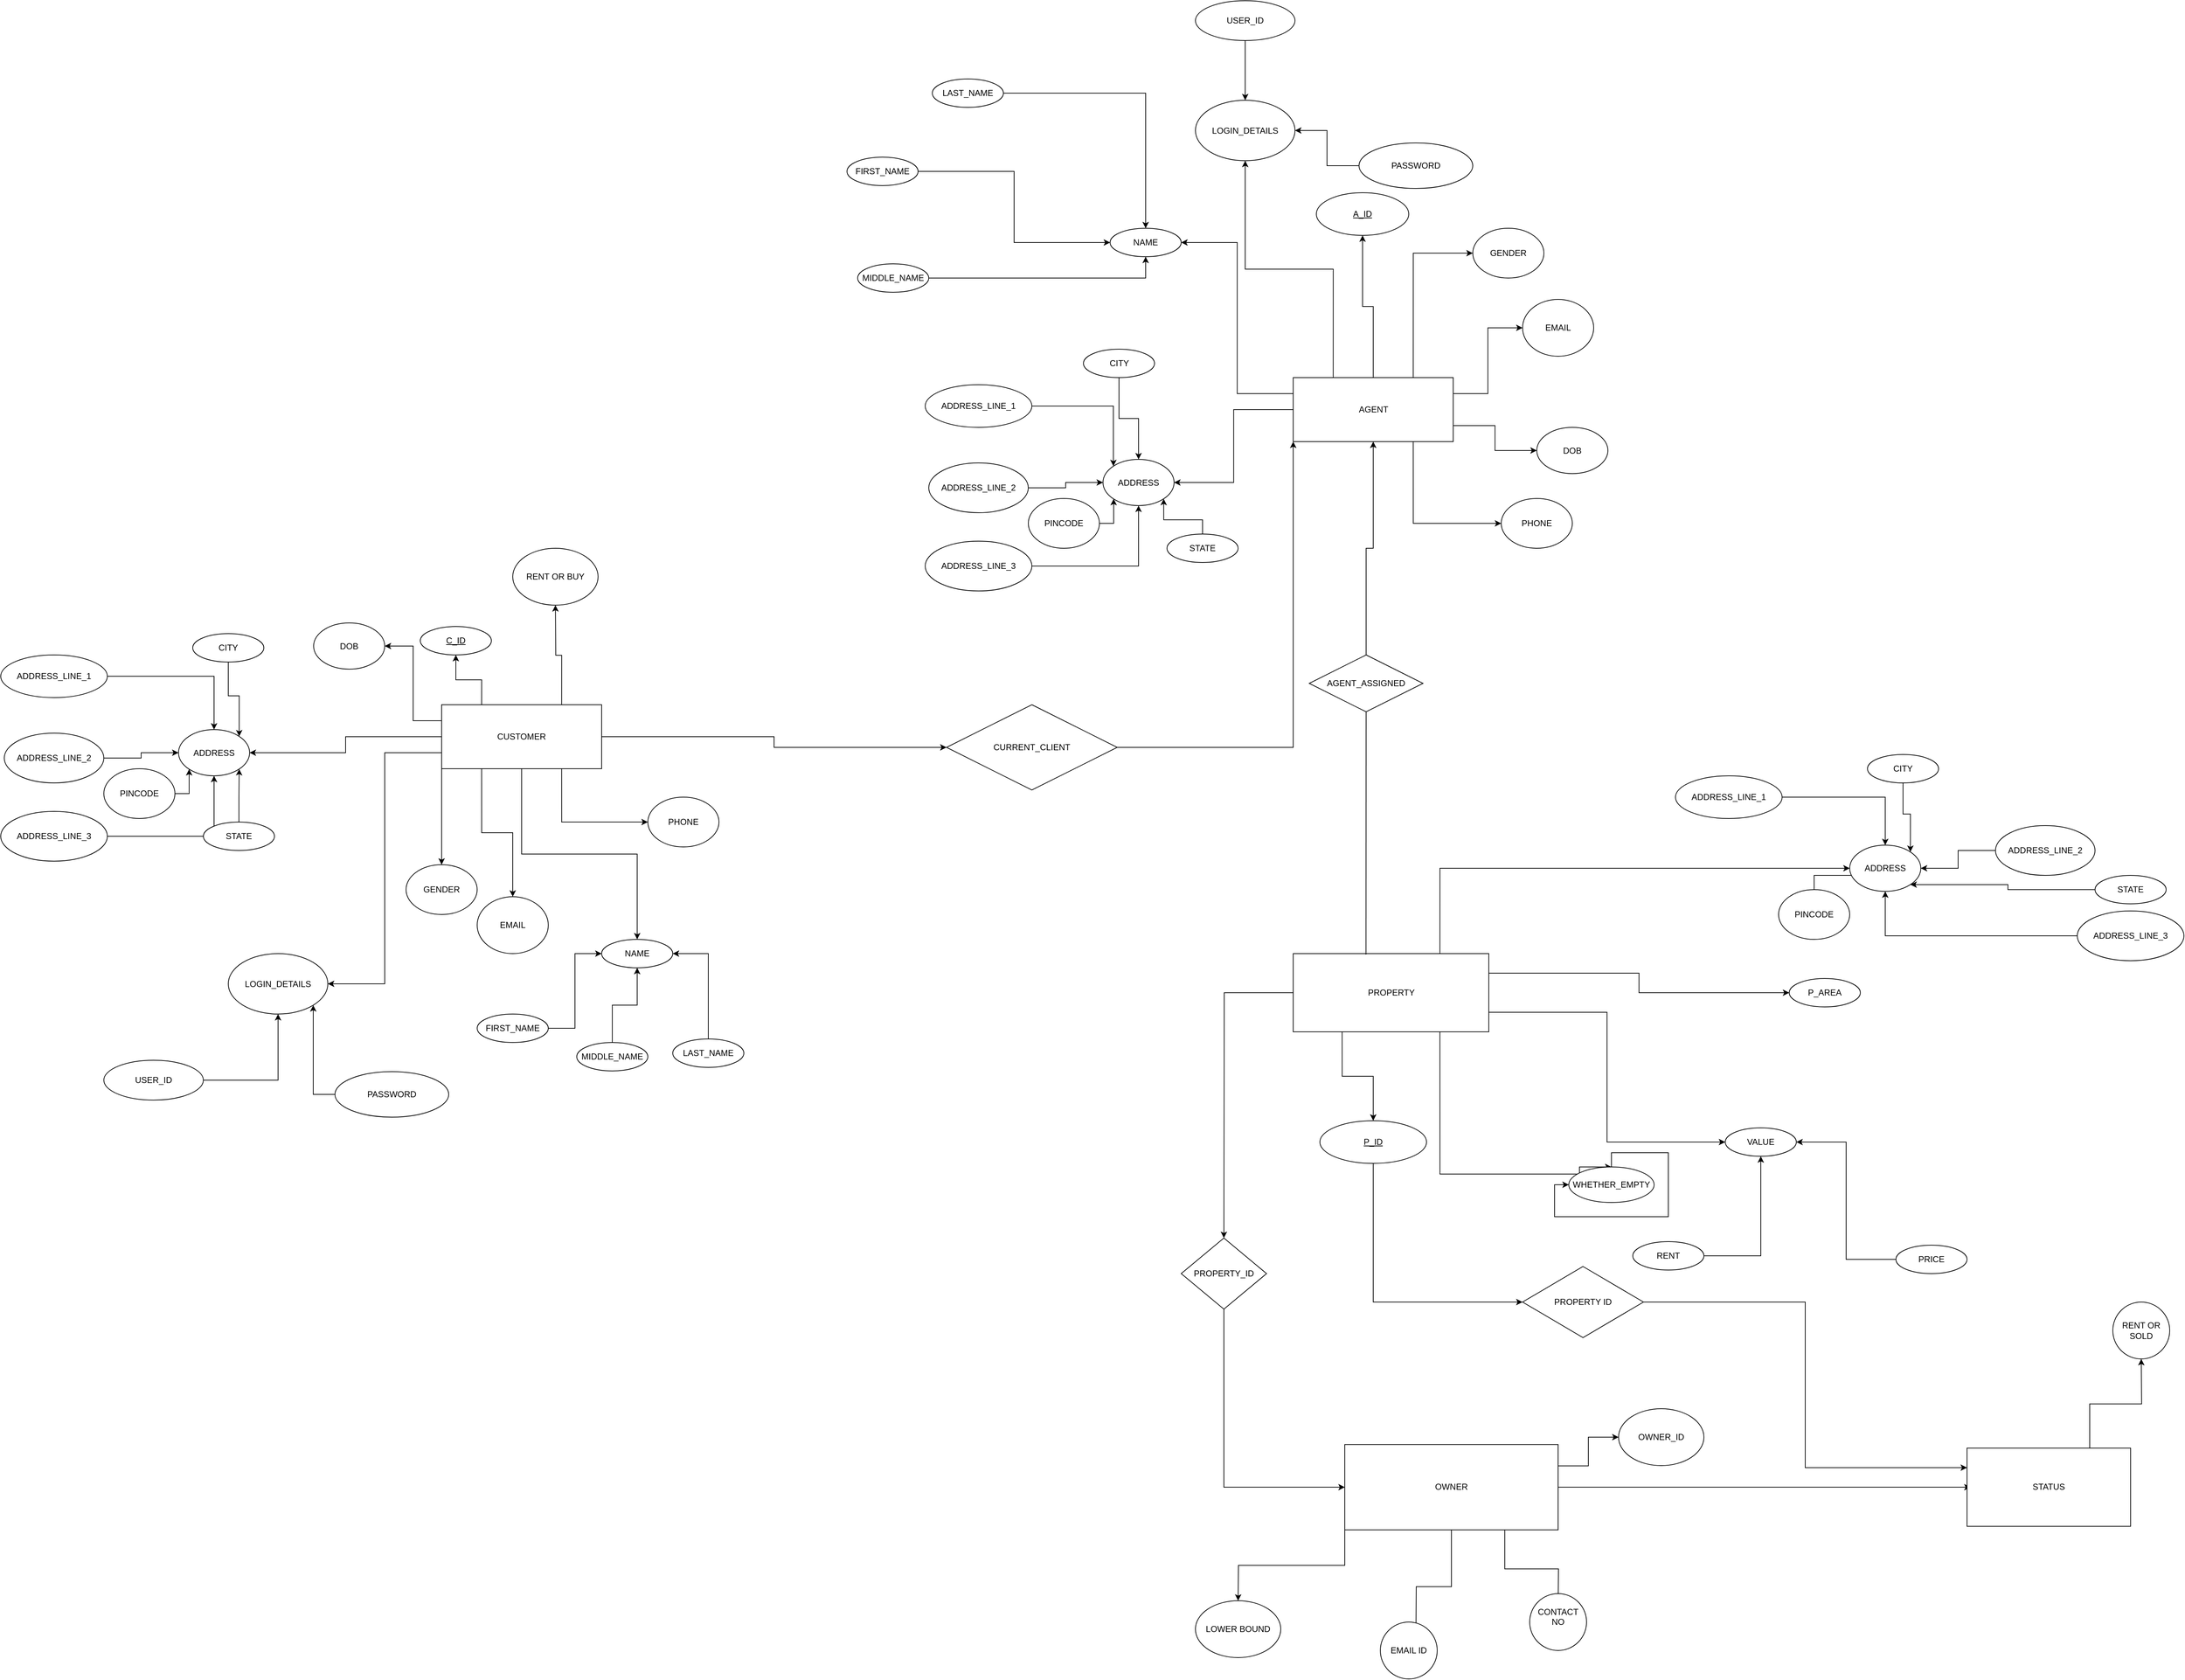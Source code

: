 <mxfile version="21.0.6" type="github">
  <diagram id="R2lEEEUBdFMjLlhIrx00" name="Page-1">
    <mxGraphModel dx="3200" dy="1948" grid="1" gridSize="10" guides="1" tooltips="1" connect="1" arrows="1" fold="1" page="1" pageScale="1" pageWidth="1100" pageHeight="850" math="0" shadow="0" extFonts="Permanent Marker^https://fonts.googleapis.com/css?family=Permanent+Marker">
      <root>
        <mxCell id="0" />
        <mxCell id="1" parent="0" />
        <mxCell id="8MgGUc8JVX6JSV-waokn-9" style="edgeStyle=orthogonalEdgeStyle;rounded=0;orthogonalLoop=1;jettySize=auto;html=1;exitX=0.75;exitY=1;exitDx=0;exitDy=0;entryX=0;entryY=0.5;entryDx=0;entryDy=0;" parent="1" source="EXsFiEfPDIInfz-rMbzo-3" target="EXsFiEfPDIInfz-rMbzo-27" edge="1">
          <mxGeometry relative="1" as="geometry" />
        </mxCell>
        <mxCell id="8MgGUc8JVX6JSV-waokn-10" style="edgeStyle=orthogonalEdgeStyle;rounded=0;orthogonalLoop=1;jettySize=auto;html=1;exitX=0.5;exitY=1;exitDx=0;exitDy=0;entryX=0.5;entryY=0;entryDx=0;entryDy=0;" parent="1" source="EXsFiEfPDIInfz-rMbzo-3" target="hYuhblJGg8dOX8Agt1h2-1" edge="1">
          <mxGeometry relative="1" as="geometry" />
        </mxCell>
        <mxCell id="8MgGUc8JVX6JSV-waokn-12" style="edgeStyle=orthogonalEdgeStyle;rounded=0;orthogonalLoop=1;jettySize=auto;html=1;exitX=0.25;exitY=1;exitDx=0;exitDy=0;entryX=0.5;entryY=0;entryDx=0;entryDy=0;" parent="1" source="EXsFiEfPDIInfz-rMbzo-3" target="EXsFiEfPDIInfz-rMbzo-32" edge="1">
          <mxGeometry relative="1" as="geometry" />
        </mxCell>
        <mxCell id="8MgGUc8JVX6JSV-waokn-13" style="edgeStyle=orthogonalEdgeStyle;rounded=0;orthogonalLoop=1;jettySize=auto;html=1;exitX=0;exitY=1;exitDx=0;exitDy=0;" parent="1" source="EXsFiEfPDIInfz-rMbzo-3" target="EXsFiEfPDIInfz-rMbzo-38" edge="1">
          <mxGeometry relative="1" as="geometry" />
        </mxCell>
        <mxCell id="8MgGUc8JVX6JSV-waokn-14" style="edgeStyle=orthogonalEdgeStyle;rounded=0;orthogonalLoop=1;jettySize=auto;html=1;exitX=0;exitY=0.75;exitDx=0;exitDy=0;entryX=1;entryY=0.5;entryDx=0;entryDy=0;" parent="1" source="EXsFiEfPDIInfz-rMbzo-3" target="EXsFiEfPDIInfz-rMbzo-63" edge="1">
          <mxGeometry relative="1" as="geometry" />
        </mxCell>
        <mxCell id="8MgGUc8JVX6JSV-waokn-15" style="edgeStyle=orthogonalEdgeStyle;rounded=0;orthogonalLoop=1;jettySize=auto;html=1;entryX=1;entryY=0.5;entryDx=0;entryDy=0;" parent="1" source="EXsFiEfPDIInfz-rMbzo-3" target="EXsFiEfPDIInfz-rMbzo-44" edge="1">
          <mxGeometry relative="1" as="geometry" />
        </mxCell>
        <mxCell id="8MgGUc8JVX6JSV-waokn-16" style="edgeStyle=orthogonalEdgeStyle;rounded=0;orthogonalLoop=1;jettySize=auto;html=1;exitX=0;exitY=0.25;exitDx=0;exitDy=0;entryX=1;entryY=0.5;entryDx=0;entryDy=0;" parent="1" source="EXsFiEfPDIInfz-rMbzo-3" target="EXsFiEfPDIInfz-rMbzo-28" edge="1">
          <mxGeometry relative="1" as="geometry" />
        </mxCell>
        <mxCell id="8MgGUc8JVX6JSV-waokn-17" style="edgeStyle=orthogonalEdgeStyle;rounded=0;orthogonalLoop=1;jettySize=auto;html=1;exitX=0.25;exitY=0;exitDx=0;exitDy=0;entryX=0.5;entryY=1;entryDx=0;entryDy=0;" parent="1" source="EXsFiEfPDIInfz-rMbzo-3" target="EXsFiEfPDIInfz-rMbzo-45" edge="1">
          <mxGeometry relative="1" as="geometry" />
        </mxCell>
        <mxCell id="8MgGUc8JVX6JSV-waokn-38" style="edgeStyle=orthogonalEdgeStyle;rounded=0;orthogonalLoop=1;jettySize=auto;html=1;entryX=0;entryY=0.5;entryDx=0;entryDy=0;" parent="1" source="EXsFiEfPDIInfz-rMbzo-3" target="8MgGUc8JVX6JSV-waokn-36" edge="1">
          <mxGeometry relative="1" as="geometry" />
        </mxCell>
        <mxCell id="t3Xq9TjTE5SwbGCGPuHj-31" style="edgeStyle=orthogonalEdgeStyle;rounded=0;orthogonalLoop=1;jettySize=auto;html=1;exitX=0.75;exitY=0;exitDx=0;exitDy=0;" parent="1" source="EXsFiEfPDIInfz-rMbzo-3" edge="1">
          <mxGeometry relative="1" as="geometry">
            <mxPoint x="-170" y="130" as="targetPoint" />
          </mxGeometry>
        </mxCell>
        <mxCell id="EXsFiEfPDIInfz-rMbzo-3" value="CUSTOMER" style="whiteSpace=wrap;html=1;align=center;" parent="1" vertex="1">
          <mxGeometry x="-330" y="270" width="225" height="90" as="geometry" />
        </mxCell>
        <mxCell id="8MgGUc8JVX6JSV-waokn-20" style="edgeStyle=orthogonalEdgeStyle;rounded=0;orthogonalLoop=1;jettySize=auto;html=1;exitX=0;exitY=0.5;exitDx=0;exitDy=0;entryX=1;entryY=0.5;entryDx=0;entryDy=0;" parent="1" source="EXsFiEfPDIInfz-rMbzo-6" target="EXsFiEfPDIInfz-rMbzo-127" edge="1">
          <mxGeometry relative="1" as="geometry" />
        </mxCell>
        <mxCell id="8MgGUc8JVX6JSV-waokn-23" style="edgeStyle=orthogonalEdgeStyle;rounded=0;orthogonalLoop=1;jettySize=auto;html=1;exitX=0.25;exitY=0;exitDx=0;exitDy=0;" parent="1" source="EXsFiEfPDIInfz-rMbzo-6" target="EXsFiEfPDIInfz-rMbzo-137" edge="1">
          <mxGeometry relative="1" as="geometry" />
        </mxCell>
        <mxCell id="8MgGUc8JVX6JSV-waokn-24" style="edgeStyle=orthogonalEdgeStyle;rounded=0;orthogonalLoop=1;jettySize=auto;html=1;exitX=0.5;exitY=0;exitDx=0;exitDy=0;" parent="1" source="EXsFiEfPDIInfz-rMbzo-6" target="EXsFiEfPDIInfz-rMbzo-105" edge="1">
          <mxGeometry relative="1" as="geometry" />
        </mxCell>
        <mxCell id="8MgGUc8JVX6JSV-waokn-25" style="edgeStyle=orthogonalEdgeStyle;rounded=0;orthogonalLoop=1;jettySize=auto;html=1;exitX=0.75;exitY=0;exitDx=0;exitDy=0;entryX=0;entryY=0.5;entryDx=0;entryDy=0;" parent="1" source="EXsFiEfPDIInfz-rMbzo-6" target="EXsFiEfPDIInfz-rMbzo-72" edge="1">
          <mxGeometry relative="1" as="geometry" />
        </mxCell>
        <mxCell id="8MgGUc8JVX6JSV-waokn-26" style="edgeStyle=orthogonalEdgeStyle;rounded=0;orthogonalLoop=1;jettySize=auto;html=1;exitX=1;exitY=0.25;exitDx=0;exitDy=0;entryX=0;entryY=0.5;entryDx=0;entryDy=0;" parent="1" source="EXsFiEfPDIInfz-rMbzo-6" target="EXsFiEfPDIInfz-rMbzo-71" edge="1">
          <mxGeometry relative="1" as="geometry" />
        </mxCell>
        <mxCell id="8MgGUc8JVX6JSV-waokn-27" style="edgeStyle=orthogonalEdgeStyle;rounded=0;orthogonalLoop=1;jettySize=auto;html=1;exitX=1;exitY=0.75;exitDx=0;exitDy=0;entryX=0;entryY=0.5;entryDx=0;entryDy=0;" parent="1" source="EXsFiEfPDIInfz-rMbzo-6" target="EXsFiEfPDIInfz-rMbzo-73" edge="1">
          <mxGeometry relative="1" as="geometry" />
        </mxCell>
        <mxCell id="8MgGUc8JVX6JSV-waokn-28" style="edgeStyle=orthogonalEdgeStyle;rounded=0;orthogonalLoop=1;jettySize=auto;html=1;exitX=0.75;exitY=1;exitDx=0;exitDy=0;entryX=0;entryY=0.5;entryDx=0;entryDy=0;" parent="1" source="EXsFiEfPDIInfz-rMbzo-6" target="hYuhblJGg8dOX8Agt1h2-26" edge="1">
          <mxGeometry relative="1" as="geometry" />
        </mxCell>
        <mxCell id="8MgGUc8JVX6JSV-waokn-30" style="edgeStyle=orthogonalEdgeStyle;rounded=0;orthogonalLoop=1;jettySize=auto;html=1;exitX=0;exitY=0.25;exitDx=0;exitDy=0;entryX=1;entryY=0.5;entryDx=0;entryDy=0;" parent="1" source="EXsFiEfPDIInfz-rMbzo-6" target="hYuhblJGg8dOX8Agt1h2-16" edge="1">
          <mxGeometry relative="1" as="geometry" />
        </mxCell>
        <mxCell id="EXsFiEfPDIInfz-rMbzo-6" value="AGENT" style="whiteSpace=wrap;html=1;align=center;" parent="1" vertex="1">
          <mxGeometry x="867.5" y="-190" width="225" height="90" as="geometry" />
        </mxCell>
        <mxCell id="8MgGUc8JVX6JSV-waokn-4" style="edgeStyle=orthogonalEdgeStyle;rounded=0;orthogonalLoop=1;jettySize=auto;html=1;exitX=1;exitY=0.25;exitDx=0;exitDy=0;entryX=0;entryY=0.5;entryDx=0;entryDy=0;" parent="1" source="EXsFiEfPDIInfz-rMbzo-11" target="EXsFiEfPDIInfz-rMbzo-70" edge="1">
          <mxGeometry relative="1" as="geometry" />
        </mxCell>
        <mxCell id="8MgGUc8JVX6JSV-waokn-5" style="edgeStyle=orthogonalEdgeStyle;rounded=0;orthogonalLoop=1;jettySize=auto;html=1;exitX=0.75;exitY=1;exitDx=0;exitDy=0;entryX=0.5;entryY=0;entryDx=0;entryDy=0;" parent="1" source="EXsFiEfPDIInfz-rMbzo-11" target="hYuhblJGg8dOX8Agt1h2-28" edge="1">
          <mxGeometry relative="1" as="geometry">
            <Array as="points">
              <mxPoint x="1074" y="930" />
              <mxPoint x="1270" y="930" />
              <mxPoint x="1270" y="920" />
            </Array>
          </mxGeometry>
        </mxCell>
        <mxCell id="8MgGUc8JVX6JSV-waokn-6" style="edgeStyle=orthogonalEdgeStyle;rounded=0;orthogonalLoop=1;jettySize=auto;html=1;exitX=0.25;exitY=1;exitDx=0;exitDy=0;entryX=0.5;entryY=0;entryDx=0;entryDy=0;" parent="1" source="EXsFiEfPDIInfz-rMbzo-11" target="EXsFiEfPDIInfz-rMbzo-102" edge="1">
          <mxGeometry relative="1" as="geometry" />
        </mxCell>
        <mxCell id="8MgGUc8JVX6JSV-waokn-7" style="edgeStyle=orthogonalEdgeStyle;rounded=0;orthogonalLoop=1;jettySize=auto;html=1;exitX=1;exitY=0.75;exitDx=0;exitDy=0;entryX=0;entryY=0.5;entryDx=0;entryDy=0;" parent="1" source="EXsFiEfPDIInfz-rMbzo-11" target="EXsFiEfPDIInfz-rMbzo-96" edge="1">
          <mxGeometry relative="1" as="geometry" />
        </mxCell>
        <mxCell id="8MgGUc8JVX6JSV-waokn-18" style="edgeStyle=orthogonalEdgeStyle;rounded=0;orthogonalLoop=1;jettySize=auto;html=1;exitX=0.75;exitY=0;exitDx=0;exitDy=0;entryX=0;entryY=0.5;entryDx=0;entryDy=0;" parent="1" source="EXsFiEfPDIInfz-rMbzo-11" target="EXsFiEfPDIInfz-rMbzo-81" edge="1">
          <mxGeometry relative="1" as="geometry" />
        </mxCell>
        <mxCell id="t3Xq9TjTE5SwbGCGPuHj-12" style="edgeStyle=orthogonalEdgeStyle;rounded=0;orthogonalLoop=1;jettySize=auto;html=1;exitX=0;exitY=0.5;exitDx=0;exitDy=0;" parent="1" source="EXsFiEfPDIInfz-rMbzo-11" edge="1">
          <mxGeometry relative="1" as="geometry">
            <mxPoint x="770.0" y="1020" as="targetPoint" />
          </mxGeometry>
        </mxCell>
        <mxCell id="EXsFiEfPDIInfz-rMbzo-11" value="PROPERTY" style="whiteSpace=wrap;html=1;align=center;" parent="1" vertex="1">
          <mxGeometry x="867.5" y="620" width="275" height="110" as="geometry" />
        </mxCell>
        <mxCell id="EXsFiEfPDIInfz-rMbzo-27" value="PHONE" style="ellipse;whiteSpace=wrap;html=1;align=center;" parent="1" vertex="1">
          <mxGeometry x="-40" y="400" width="100" height="70" as="geometry" />
        </mxCell>
        <mxCell id="EXsFiEfPDIInfz-rMbzo-28" value="DOB" style="ellipse;whiteSpace=wrap;html=1;align=center;" parent="1" vertex="1">
          <mxGeometry x="-510" y="155" width="100" height="65" as="geometry" />
        </mxCell>
        <mxCell id="EXsFiEfPDIInfz-rMbzo-32" value="EMAIL" style="ellipse;whiteSpace=wrap;html=1;align=center;" parent="1" vertex="1">
          <mxGeometry x="-280" y="540" width="100" height="80" as="geometry" />
        </mxCell>
        <mxCell id="EXsFiEfPDIInfz-rMbzo-34" style="edgeStyle=orthogonalEdgeStyle;rounded=0;orthogonalLoop=1;jettySize=auto;html=1;entryX=0;entryY=1;entryDx=0;entryDy=0;" parent="1" source="EXsFiEfPDIInfz-rMbzo-33" target="EXsFiEfPDIInfz-rMbzo-44" edge="1">
          <mxGeometry relative="1" as="geometry" />
        </mxCell>
        <mxCell id="EXsFiEfPDIInfz-rMbzo-33" value="PINCODE" style="ellipse;whiteSpace=wrap;html=1;align=center;" parent="1" vertex="1">
          <mxGeometry x="-805" y="360" width="100" height="70" as="geometry" />
        </mxCell>
        <mxCell id="EXsFiEfPDIInfz-rMbzo-38" value="GENDER" style="ellipse;whiteSpace=wrap;html=1;align=center;" parent="1" vertex="1">
          <mxGeometry x="-380" y="495" width="100" height="70" as="geometry" />
        </mxCell>
        <mxCell id="EXsFiEfPDIInfz-rMbzo-61" style="edgeStyle=orthogonalEdgeStyle;rounded=0;orthogonalLoop=1;jettySize=auto;html=1;entryX=1;entryY=0;entryDx=0;entryDy=0;" parent="1" source="EXsFiEfPDIInfz-rMbzo-43" target="EXsFiEfPDIInfz-rMbzo-44" edge="1">
          <mxGeometry relative="1" as="geometry" />
        </mxCell>
        <mxCell id="EXsFiEfPDIInfz-rMbzo-43" value="CITY" style="ellipse;whiteSpace=wrap;html=1;align=center;" parent="1" vertex="1">
          <mxGeometry x="-680" y="170" width="100" height="40" as="geometry" />
        </mxCell>
        <mxCell id="EXsFiEfPDIInfz-rMbzo-44" value="ADDRESS" style="ellipse;whiteSpace=wrap;html=1;align=center;" parent="1" vertex="1">
          <mxGeometry x="-700" y="305" width="100" height="65" as="geometry" />
        </mxCell>
        <mxCell id="EXsFiEfPDIInfz-rMbzo-45" value="C_ID" style="ellipse;whiteSpace=wrap;html=1;align=center;fontStyle=4;" parent="1" vertex="1">
          <mxGeometry x="-360" y="160" width="100" height="40" as="geometry" />
        </mxCell>
        <mxCell id="EXsFiEfPDIInfz-rMbzo-55" style="edgeStyle=orthogonalEdgeStyle;rounded=0;orthogonalLoop=1;jettySize=auto;html=1;entryX=0.5;entryY=1;entryDx=0;entryDy=0;" parent="1" source="EXsFiEfPDIInfz-rMbzo-51" target="EXsFiEfPDIInfz-rMbzo-44" edge="1">
          <mxGeometry relative="1" as="geometry" />
        </mxCell>
        <mxCell id="EXsFiEfPDIInfz-rMbzo-51" value="ADDRESS_LINE_3" style="ellipse;whiteSpace=wrap;html=1;align=center;" parent="1" vertex="1">
          <mxGeometry x="-950" y="420" width="150" height="70" as="geometry" />
        </mxCell>
        <mxCell id="EXsFiEfPDIInfz-rMbzo-54" style="edgeStyle=orthogonalEdgeStyle;rounded=0;orthogonalLoop=1;jettySize=auto;html=1;exitX=1;exitY=0.5;exitDx=0;exitDy=0;entryX=0;entryY=0.5;entryDx=0;entryDy=0;" parent="1" source="EXsFiEfPDIInfz-rMbzo-52" target="EXsFiEfPDIInfz-rMbzo-44" edge="1">
          <mxGeometry relative="1" as="geometry" />
        </mxCell>
        <mxCell id="EXsFiEfPDIInfz-rMbzo-52" value="ADDRESS_LINE_2" style="ellipse;whiteSpace=wrap;html=1;align=center;" parent="1" vertex="1">
          <mxGeometry x="-945" y="310" width="140" height="70" as="geometry" />
        </mxCell>
        <mxCell id="EXsFiEfPDIInfz-rMbzo-56" style="edgeStyle=orthogonalEdgeStyle;rounded=0;orthogonalLoop=1;jettySize=auto;html=1;entryX=0.5;entryY=0;entryDx=0;entryDy=0;" parent="1" source="EXsFiEfPDIInfz-rMbzo-53" target="EXsFiEfPDIInfz-rMbzo-44" edge="1">
          <mxGeometry relative="1" as="geometry" />
        </mxCell>
        <mxCell id="EXsFiEfPDIInfz-rMbzo-53" value="ADDRESS_LINE_1" style="ellipse;whiteSpace=wrap;html=1;align=center;" parent="1" vertex="1">
          <mxGeometry x="-950" y="200" width="150" height="60" as="geometry" />
        </mxCell>
        <mxCell id="EXsFiEfPDIInfz-rMbzo-62" style="edgeStyle=orthogonalEdgeStyle;rounded=0;orthogonalLoop=1;jettySize=auto;html=1;entryX=1;entryY=1;entryDx=0;entryDy=0;" parent="1" source="EXsFiEfPDIInfz-rMbzo-57" target="EXsFiEfPDIInfz-rMbzo-44" edge="1">
          <mxGeometry relative="1" as="geometry" />
        </mxCell>
        <mxCell id="EXsFiEfPDIInfz-rMbzo-57" value="STATE" style="ellipse;whiteSpace=wrap;html=1;align=center;" parent="1" vertex="1">
          <mxGeometry x="-665" y="435" width="100" height="40" as="geometry" />
        </mxCell>
        <mxCell id="EXsFiEfPDIInfz-rMbzo-63" value="LOGIN_DETAILS" style="ellipse;whiteSpace=wrap;html=1;align=center;" parent="1" vertex="1">
          <mxGeometry x="-630" y="620" width="140" height="85" as="geometry" />
        </mxCell>
        <mxCell id="EXsFiEfPDIInfz-rMbzo-69" style="edgeStyle=orthogonalEdgeStyle;rounded=0;orthogonalLoop=1;jettySize=auto;html=1;entryX=1;entryY=1;entryDx=0;entryDy=0;" parent="1" source="EXsFiEfPDIInfz-rMbzo-66" target="EXsFiEfPDIInfz-rMbzo-63" edge="1">
          <mxGeometry relative="1" as="geometry" />
        </mxCell>
        <mxCell id="EXsFiEfPDIInfz-rMbzo-66" value="PASSWORD" style="ellipse;whiteSpace=wrap;html=1;align=center;" parent="1" vertex="1">
          <mxGeometry x="-480" y="786" width="160" height="64" as="geometry" />
        </mxCell>
        <mxCell id="EXsFiEfPDIInfz-rMbzo-68" style="edgeStyle=orthogonalEdgeStyle;rounded=0;orthogonalLoop=1;jettySize=auto;html=1;" parent="1" source="EXsFiEfPDIInfz-rMbzo-67" target="EXsFiEfPDIInfz-rMbzo-63" edge="1">
          <mxGeometry relative="1" as="geometry" />
        </mxCell>
        <mxCell id="EXsFiEfPDIInfz-rMbzo-67" value="USER_ID" style="ellipse;whiteSpace=wrap;html=1;align=center;" parent="1" vertex="1">
          <mxGeometry x="-805" y="770" width="140" height="56" as="geometry" />
        </mxCell>
        <mxCell id="EXsFiEfPDIInfz-rMbzo-70" value="P_AREA" style="ellipse;whiteSpace=wrap;html=1;align=center;" parent="1" vertex="1">
          <mxGeometry x="1565" y="655" width="100" height="40" as="geometry" />
        </mxCell>
        <mxCell id="EXsFiEfPDIInfz-rMbzo-71" value="EMAIL" style="ellipse;whiteSpace=wrap;html=1;align=center;" parent="1" vertex="1">
          <mxGeometry x="1190" y="-300" width="100" height="80" as="geometry" />
        </mxCell>
        <mxCell id="EXsFiEfPDIInfz-rMbzo-72" value="GENDER" style="ellipse;whiteSpace=wrap;html=1;align=center;" parent="1" vertex="1">
          <mxGeometry x="1120" y="-400" width="100" height="70" as="geometry" />
        </mxCell>
        <mxCell id="EXsFiEfPDIInfz-rMbzo-73" value="DOB" style="ellipse;whiteSpace=wrap;html=1;align=center;" parent="1" vertex="1">
          <mxGeometry x="1210" y="-120" width="100" height="65" as="geometry" />
        </mxCell>
        <mxCell id="EXsFiEfPDIInfz-rMbzo-77" style="edgeStyle=orthogonalEdgeStyle;rounded=0;orthogonalLoop=1;jettySize=auto;html=1;entryX=0;entryY=1;entryDx=0;entryDy=0;" parent="1" source="EXsFiEfPDIInfz-rMbzo-78" target="EXsFiEfPDIInfz-rMbzo-81" edge="1">
          <mxGeometry relative="1" as="geometry" />
        </mxCell>
        <mxCell id="EXsFiEfPDIInfz-rMbzo-78" value="PINCODE" style="ellipse;whiteSpace=wrap;html=1;align=center;" parent="1" vertex="1">
          <mxGeometry x="1550" y="530" width="100" height="70" as="geometry" />
        </mxCell>
        <mxCell id="EXsFiEfPDIInfz-rMbzo-79" style="edgeStyle=orthogonalEdgeStyle;rounded=0;orthogonalLoop=1;jettySize=auto;html=1;entryX=1;entryY=0;entryDx=0;entryDy=0;" parent="1" source="EXsFiEfPDIInfz-rMbzo-80" target="EXsFiEfPDIInfz-rMbzo-81" edge="1">
          <mxGeometry relative="1" as="geometry" />
        </mxCell>
        <mxCell id="EXsFiEfPDIInfz-rMbzo-80" value="CITY" style="ellipse;whiteSpace=wrap;html=1;align=center;" parent="1" vertex="1">
          <mxGeometry x="1675" y="340" width="100" height="40" as="geometry" />
        </mxCell>
        <mxCell id="EXsFiEfPDIInfz-rMbzo-81" value="ADDRESS" style="ellipse;whiteSpace=wrap;html=1;align=center;" parent="1" vertex="1">
          <mxGeometry x="1650" y="467.5" width="100" height="65" as="geometry" />
        </mxCell>
        <mxCell id="EXsFiEfPDIInfz-rMbzo-82" style="edgeStyle=orthogonalEdgeStyle;rounded=0;orthogonalLoop=1;jettySize=auto;html=1;entryX=0.5;entryY=1;entryDx=0;entryDy=0;" parent="1" source="EXsFiEfPDIInfz-rMbzo-83" target="EXsFiEfPDIInfz-rMbzo-81" edge="1">
          <mxGeometry relative="1" as="geometry" />
        </mxCell>
        <mxCell id="EXsFiEfPDIInfz-rMbzo-83" value="ADDRESS_LINE_3" style="ellipse;whiteSpace=wrap;html=1;align=center;" parent="1" vertex="1">
          <mxGeometry x="1970" y="560" width="150" height="70" as="geometry" />
        </mxCell>
        <mxCell id="EXsFiEfPDIInfz-rMbzo-94" style="edgeStyle=orthogonalEdgeStyle;rounded=0;orthogonalLoop=1;jettySize=auto;html=1;" parent="1" source="EXsFiEfPDIInfz-rMbzo-85" target="EXsFiEfPDIInfz-rMbzo-81" edge="1">
          <mxGeometry relative="1" as="geometry" />
        </mxCell>
        <mxCell id="EXsFiEfPDIInfz-rMbzo-85" value="ADDRESS_LINE_2" style="ellipse;whiteSpace=wrap;html=1;align=center;" parent="1" vertex="1">
          <mxGeometry x="1855" y="440" width="140" height="70" as="geometry" />
        </mxCell>
        <mxCell id="EXsFiEfPDIInfz-rMbzo-86" style="edgeStyle=orthogonalEdgeStyle;rounded=0;orthogonalLoop=1;jettySize=auto;html=1;entryX=0.5;entryY=0;entryDx=0;entryDy=0;" parent="1" source="EXsFiEfPDIInfz-rMbzo-87" target="EXsFiEfPDIInfz-rMbzo-81" edge="1">
          <mxGeometry relative="1" as="geometry" />
        </mxCell>
        <mxCell id="EXsFiEfPDIInfz-rMbzo-87" value="ADDRESS_LINE_1" style="ellipse;whiteSpace=wrap;html=1;align=center;" parent="1" vertex="1">
          <mxGeometry x="1405" y="370" width="150" height="60" as="geometry" />
        </mxCell>
        <mxCell id="EXsFiEfPDIInfz-rMbzo-88" style="edgeStyle=orthogonalEdgeStyle;rounded=0;orthogonalLoop=1;jettySize=auto;html=1;entryX=1;entryY=1;entryDx=0;entryDy=0;" parent="1" source="EXsFiEfPDIInfz-rMbzo-89" target="EXsFiEfPDIInfz-rMbzo-81" edge="1">
          <mxGeometry relative="1" as="geometry" />
        </mxCell>
        <mxCell id="EXsFiEfPDIInfz-rMbzo-89" value="STATE" style="ellipse;whiteSpace=wrap;html=1;align=center;" parent="1" vertex="1">
          <mxGeometry x="1995" y="510" width="100" height="40" as="geometry" />
        </mxCell>
        <mxCell id="EXsFiEfPDIInfz-rMbzo-96" value="VALUE" style="ellipse;whiteSpace=wrap;html=1;align=center;" parent="1" vertex="1">
          <mxGeometry x="1475" y="865" width="100" height="40" as="geometry" />
        </mxCell>
        <mxCell id="EXsFiEfPDIInfz-rMbzo-100" style="edgeStyle=orthogonalEdgeStyle;rounded=0;orthogonalLoop=1;jettySize=auto;html=1;entryX=0.5;entryY=1;entryDx=0;entryDy=0;" parent="1" source="EXsFiEfPDIInfz-rMbzo-98" target="EXsFiEfPDIInfz-rMbzo-96" edge="1">
          <mxGeometry relative="1" as="geometry" />
        </mxCell>
        <mxCell id="EXsFiEfPDIInfz-rMbzo-98" value="RENT" style="ellipse;whiteSpace=wrap;html=1;align=center;" parent="1" vertex="1">
          <mxGeometry x="1345" y="1025" width="100" height="40" as="geometry" />
        </mxCell>
        <mxCell id="EXsFiEfPDIInfz-rMbzo-101" style="edgeStyle=orthogonalEdgeStyle;rounded=0;orthogonalLoop=1;jettySize=auto;html=1;entryX=1;entryY=0.5;entryDx=0;entryDy=0;" parent="1" source="EXsFiEfPDIInfz-rMbzo-99" target="EXsFiEfPDIInfz-rMbzo-96" edge="1">
          <mxGeometry relative="1" as="geometry" />
        </mxCell>
        <mxCell id="EXsFiEfPDIInfz-rMbzo-99" value="PRICE" style="ellipse;whiteSpace=wrap;html=1;align=center;" parent="1" vertex="1">
          <mxGeometry x="1715" y="1030" width="100" height="40" as="geometry" />
        </mxCell>
        <mxCell id="t3Xq9TjTE5SwbGCGPuHj-29" style="edgeStyle=orthogonalEdgeStyle;rounded=0;orthogonalLoop=1;jettySize=auto;html=1;exitX=0.5;exitY=1;exitDx=0;exitDy=0;entryX=0;entryY=0.5;entryDx=0;entryDy=0;" parent="1" source="EXsFiEfPDIInfz-rMbzo-102" target="t3Xq9TjTE5SwbGCGPuHj-28" edge="1">
          <mxGeometry relative="1" as="geometry" />
        </mxCell>
        <mxCell id="EXsFiEfPDIInfz-rMbzo-102" value="P_ID" style="ellipse;whiteSpace=wrap;html=1;align=center;fontStyle=4;" parent="1" vertex="1">
          <mxGeometry x="905" y="855" width="150" height="60" as="geometry" />
        </mxCell>
        <mxCell id="EXsFiEfPDIInfz-rMbzo-105" value="A_ID" style="ellipse;whiteSpace=wrap;html=1;align=center;fontStyle=4;" parent="1" vertex="1">
          <mxGeometry x="900" y="-450" width="130" height="60" as="geometry" />
        </mxCell>
        <mxCell id="EXsFiEfPDIInfz-rMbzo-123" style="edgeStyle=orthogonalEdgeStyle;rounded=0;orthogonalLoop=1;jettySize=auto;html=1;entryX=0;entryY=1;entryDx=0;entryDy=0;" parent="1" source="EXsFiEfPDIInfz-rMbzo-124" target="EXsFiEfPDIInfz-rMbzo-127" edge="1">
          <mxGeometry relative="1" as="geometry" />
        </mxCell>
        <mxCell id="EXsFiEfPDIInfz-rMbzo-124" value="PINCODE" style="ellipse;whiteSpace=wrap;html=1;align=center;" parent="1" vertex="1">
          <mxGeometry x="495" y="-20" width="100" height="70" as="geometry" />
        </mxCell>
        <mxCell id="EXsFiEfPDIInfz-rMbzo-125" style="edgeStyle=orthogonalEdgeStyle;rounded=0;orthogonalLoop=1;jettySize=auto;html=1;entryX=0.5;entryY=0;entryDx=0;entryDy=0;" parent="1" source="EXsFiEfPDIInfz-rMbzo-126" target="EXsFiEfPDIInfz-rMbzo-127" edge="1">
          <mxGeometry relative="1" as="geometry" />
        </mxCell>
        <mxCell id="EXsFiEfPDIInfz-rMbzo-126" value="CITY" style="ellipse;whiteSpace=wrap;html=1;align=center;" parent="1" vertex="1">
          <mxGeometry x="572.5" y="-230" width="100" height="40" as="geometry" />
        </mxCell>
        <mxCell id="EXsFiEfPDIInfz-rMbzo-127" value="ADDRESS" style="ellipse;whiteSpace=wrap;html=1;align=center;" parent="1" vertex="1">
          <mxGeometry x="600" y="-75" width="100" height="65" as="geometry" />
        </mxCell>
        <mxCell id="EXsFiEfPDIInfz-rMbzo-128" style="edgeStyle=orthogonalEdgeStyle;rounded=0;orthogonalLoop=1;jettySize=auto;html=1;entryX=0.5;entryY=1;entryDx=0;entryDy=0;" parent="1" source="EXsFiEfPDIInfz-rMbzo-129" target="EXsFiEfPDIInfz-rMbzo-127" edge="1">
          <mxGeometry relative="1" as="geometry" />
        </mxCell>
        <mxCell id="EXsFiEfPDIInfz-rMbzo-129" value="ADDRESS_LINE_3" style="ellipse;whiteSpace=wrap;html=1;align=center;" parent="1" vertex="1">
          <mxGeometry x="350" y="40" width="150" height="70" as="geometry" />
        </mxCell>
        <mxCell id="EXsFiEfPDIInfz-rMbzo-130" style="edgeStyle=orthogonalEdgeStyle;rounded=0;orthogonalLoop=1;jettySize=auto;html=1;exitX=1;exitY=0.5;exitDx=0;exitDy=0;entryX=0;entryY=0.5;entryDx=0;entryDy=0;" parent="1" source="EXsFiEfPDIInfz-rMbzo-131" target="EXsFiEfPDIInfz-rMbzo-127" edge="1">
          <mxGeometry relative="1" as="geometry" />
        </mxCell>
        <mxCell id="EXsFiEfPDIInfz-rMbzo-131" value="ADDRESS_LINE_2" style="ellipse;whiteSpace=wrap;html=1;align=center;" parent="1" vertex="1">
          <mxGeometry x="355" y="-70" width="140" height="70" as="geometry" />
        </mxCell>
        <mxCell id="EXsFiEfPDIInfz-rMbzo-132" style="edgeStyle=orthogonalEdgeStyle;rounded=0;orthogonalLoop=1;jettySize=auto;html=1;entryX=0;entryY=0;entryDx=0;entryDy=0;" parent="1" source="EXsFiEfPDIInfz-rMbzo-133" target="EXsFiEfPDIInfz-rMbzo-127" edge="1">
          <mxGeometry relative="1" as="geometry" />
        </mxCell>
        <mxCell id="EXsFiEfPDIInfz-rMbzo-133" value="ADDRESS_LINE_1" style="ellipse;whiteSpace=wrap;html=1;align=center;" parent="1" vertex="1">
          <mxGeometry x="350" y="-180" width="150" height="60" as="geometry" />
        </mxCell>
        <mxCell id="EXsFiEfPDIInfz-rMbzo-134" style="edgeStyle=orthogonalEdgeStyle;rounded=0;orthogonalLoop=1;jettySize=auto;html=1;entryX=1;entryY=1;entryDx=0;entryDy=0;" parent="1" source="EXsFiEfPDIInfz-rMbzo-135" target="EXsFiEfPDIInfz-rMbzo-127" edge="1">
          <mxGeometry relative="1" as="geometry" />
        </mxCell>
        <mxCell id="EXsFiEfPDIInfz-rMbzo-135" value="STATE" style="ellipse;whiteSpace=wrap;html=1;align=center;" parent="1" vertex="1">
          <mxGeometry x="690" y="30" width="100" height="40" as="geometry" />
        </mxCell>
        <mxCell id="EXsFiEfPDIInfz-rMbzo-137" value="LOGIN_DETAILS" style="ellipse;whiteSpace=wrap;html=1;align=center;" parent="1" vertex="1">
          <mxGeometry x="730" y="-580" width="140" height="85" as="geometry" />
        </mxCell>
        <mxCell id="EXsFiEfPDIInfz-rMbzo-138" style="edgeStyle=orthogonalEdgeStyle;rounded=0;orthogonalLoop=1;jettySize=auto;html=1;entryX=1;entryY=0.5;entryDx=0;entryDy=0;" parent="1" source="EXsFiEfPDIInfz-rMbzo-139" target="EXsFiEfPDIInfz-rMbzo-137" edge="1">
          <mxGeometry relative="1" as="geometry" />
        </mxCell>
        <mxCell id="EXsFiEfPDIInfz-rMbzo-139" value="PASSWORD" style="ellipse;whiteSpace=wrap;html=1;align=center;" parent="1" vertex="1">
          <mxGeometry x="960" y="-520" width="160" height="64" as="geometry" />
        </mxCell>
        <mxCell id="EXsFiEfPDIInfz-rMbzo-140" style="edgeStyle=orthogonalEdgeStyle;rounded=0;orthogonalLoop=1;jettySize=auto;html=1;" parent="1" source="EXsFiEfPDIInfz-rMbzo-141" target="EXsFiEfPDIInfz-rMbzo-137" edge="1">
          <mxGeometry relative="1" as="geometry" />
        </mxCell>
        <mxCell id="EXsFiEfPDIInfz-rMbzo-141" value="USER_ID" style="ellipse;whiteSpace=wrap;html=1;align=center;" parent="1" vertex="1">
          <mxGeometry x="730" y="-720" width="140" height="56" as="geometry" />
        </mxCell>
        <mxCell id="hYuhblJGg8dOX8Agt1h2-1" value="NAME" style="ellipse;whiteSpace=wrap;html=1;align=center;" parent="1" vertex="1">
          <mxGeometry x="-105" y="600" width="100" height="40" as="geometry" />
        </mxCell>
        <mxCell id="hYuhblJGg8dOX8Agt1h2-6" style="edgeStyle=orthogonalEdgeStyle;rounded=0;orthogonalLoop=1;jettySize=auto;html=1;entryX=0;entryY=0.5;entryDx=0;entryDy=0;" parent="1" source="hYuhblJGg8dOX8Agt1h2-3" target="hYuhblJGg8dOX8Agt1h2-1" edge="1">
          <mxGeometry relative="1" as="geometry" />
        </mxCell>
        <mxCell id="hYuhblJGg8dOX8Agt1h2-3" value="FIRST_NAME" style="ellipse;whiteSpace=wrap;html=1;align=center;" parent="1" vertex="1">
          <mxGeometry x="-280" y="705" width="100" height="40" as="geometry" />
        </mxCell>
        <mxCell id="hYuhblJGg8dOX8Agt1h2-8" style="edgeStyle=orthogonalEdgeStyle;rounded=0;orthogonalLoop=1;jettySize=auto;html=1;entryX=1;entryY=0.5;entryDx=0;entryDy=0;" parent="1" source="hYuhblJGg8dOX8Agt1h2-4" target="hYuhblJGg8dOX8Agt1h2-1" edge="1">
          <mxGeometry relative="1" as="geometry" />
        </mxCell>
        <mxCell id="hYuhblJGg8dOX8Agt1h2-4" value="LAST_NAME" style="ellipse;whiteSpace=wrap;html=1;align=center;" parent="1" vertex="1">
          <mxGeometry x="-5" y="740" width="100" height="40" as="geometry" />
        </mxCell>
        <mxCell id="hYuhblJGg8dOX8Agt1h2-7" style="edgeStyle=orthogonalEdgeStyle;rounded=0;orthogonalLoop=1;jettySize=auto;html=1;" parent="1" source="hYuhblJGg8dOX8Agt1h2-5" target="hYuhblJGg8dOX8Agt1h2-1" edge="1">
          <mxGeometry relative="1" as="geometry" />
        </mxCell>
        <mxCell id="hYuhblJGg8dOX8Agt1h2-5" value="MIDDLE_NAME" style="ellipse;whiteSpace=wrap;html=1;align=center;" parent="1" vertex="1">
          <mxGeometry x="-140" y="745" width="100" height="40" as="geometry" />
        </mxCell>
        <mxCell id="hYuhblJGg8dOX8Agt1h2-16" value="NAME" style="ellipse;whiteSpace=wrap;html=1;align=center;" parent="1" vertex="1">
          <mxGeometry x="610" y="-400" width="100" height="40" as="geometry" />
        </mxCell>
        <mxCell id="hYuhblJGg8dOX8Agt1h2-17" style="edgeStyle=orthogonalEdgeStyle;rounded=0;orthogonalLoop=1;jettySize=auto;html=1;entryX=0;entryY=0.5;entryDx=0;entryDy=0;" parent="1" source="hYuhblJGg8dOX8Agt1h2-18" target="hYuhblJGg8dOX8Agt1h2-16" edge="1">
          <mxGeometry relative="1" as="geometry" />
        </mxCell>
        <mxCell id="hYuhblJGg8dOX8Agt1h2-18" value="FIRST_NAME" style="ellipse;whiteSpace=wrap;html=1;align=center;" parent="1" vertex="1">
          <mxGeometry x="240" y="-500" width="100" height="40" as="geometry" />
        </mxCell>
        <mxCell id="hYuhblJGg8dOX8Agt1h2-19" style="edgeStyle=orthogonalEdgeStyle;rounded=0;orthogonalLoop=1;jettySize=auto;html=1;entryX=0.5;entryY=0;entryDx=0;entryDy=0;" parent="1" source="hYuhblJGg8dOX8Agt1h2-20" target="hYuhblJGg8dOX8Agt1h2-16" edge="1">
          <mxGeometry relative="1" as="geometry" />
        </mxCell>
        <mxCell id="hYuhblJGg8dOX8Agt1h2-20" value="LAST_NAME" style="ellipse;whiteSpace=wrap;html=1;align=center;" parent="1" vertex="1">
          <mxGeometry x="360" y="-610" width="100" height="40" as="geometry" />
        </mxCell>
        <mxCell id="hYuhblJGg8dOX8Agt1h2-21" style="edgeStyle=orthogonalEdgeStyle;rounded=0;orthogonalLoop=1;jettySize=auto;html=1;" parent="1" source="hYuhblJGg8dOX8Agt1h2-22" target="hYuhblJGg8dOX8Agt1h2-16" edge="1">
          <mxGeometry relative="1" as="geometry" />
        </mxCell>
        <mxCell id="hYuhblJGg8dOX8Agt1h2-22" value="MIDDLE_NAME" style="ellipse;whiteSpace=wrap;html=1;align=center;" parent="1" vertex="1">
          <mxGeometry x="255" y="-350" width="100" height="40" as="geometry" />
        </mxCell>
        <mxCell id="hYuhblJGg8dOX8Agt1h2-26" value="PHONE" style="ellipse;whiteSpace=wrap;html=1;align=center;" parent="1" vertex="1">
          <mxGeometry x="1160" y="-20" width="100" height="70" as="geometry" />
        </mxCell>
        <mxCell id="hYuhblJGg8dOX8Agt1h2-28" value="WHETHER_EMPTY" style="ellipse;whiteSpace=wrap;html=1;align=center;" parent="1" vertex="1">
          <mxGeometry x="1255" y="920" width="120" height="50" as="geometry" />
        </mxCell>
        <mxCell id="8MgGUc8JVX6JSV-waokn-32" style="edgeStyle=orthogonalEdgeStyle;rounded=0;orthogonalLoop=1;jettySize=auto;html=1;entryX=0.5;entryY=1;entryDx=0;entryDy=0;" parent="1" source="8MgGUc8JVX6JSV-waokn-31" target="EXsFiEfPDIInfz-rMbzo-6" edge="1">
          <mxGeometry relative="1" as="geometry" />
        </mxCell>
        <mxCell id="8MgGUc8JVX6JSV-waokn-31" value="AGENT_ASSIGNED" style="shape=rhombus;perimeter=rhombusPerimeter;whiteSpace=wrap;html=1;align=center;" parent="1" vertex="1">
          <mxGeometry x="890" y="200" width="160" height="80" as="geometry" />
        </mxCell>
        <mxCell id="8MgGUc8JVX6JSV-waokn-35" value="" style="endArrow=none;html=1;rounded=0;entryX=0.5;entryY=1;entryDx=0;entryDy=0;exitX=0.372;exitY=0.012;exitDx=0;exitDy=0;exitPerimeter=0;" parent="1" source="EXsFiEfPDIInfz-rMbzo-11" target="8MgGUc8JVX6JSV-waokn-31" edge="1">
          <mxGeometry relative="1" as="geometry">
            <mxPoint x="970" y="610" as="sourcePoint" />
            <mxPoint x="980" y="290" as="targetPoint" />
          </mxGeometry>
        </mxCell>
        <mxCell id="8MgGUc8JVX6JSV-waokn-37" style="edgeStyle=orthogonalEdgeStyle;rounded=0;orthogonalLoop=1;jettySize=auto;html=1;exitX=1;exitY=0.5;exitDx=0;exitDy=0;entryX=0;entryY=1;entryDx=0;entryDy=0;" parent="1" source="8MgGUc8JVX6JSV-waokn-36" target="EXsFiEfPDIInfz-rMbzo-6" edge="1">
          <mxGeometry relative="1" as="geometry" />
        </mxCell>
        <mxCell id="8MgGUc8JVX6JSV-waokn-36" value="CURRENT_CLIENT" style="shape=rhombus;perimeter=rhombusPerimeter;whiteSpace=wrap;html=1;align=center;" parent="1" vertex="1">
          <mxGeometry x="380" y="270" width="240" height="120" as="geometry" />
        </mxCell>
        <mxCell id="t3Xq9TjTE5SwbGCGPuHj-4" style="edgeStyle=orthogonalEdgeStyle;rounded=0;orthogonalLoop=1;jettySize=auto;html=1;exitX=1;exitY=0.25;exitDx=0;exitDy=0;" parent="1" source="t3Xq9TjTE5SwbGCGPuHj-1" target="t3Xq9TjTE5SwbGCGPuHj-5" edge="1">
          <mxGeometry relative="1" as="geometry">
            <mxPoint x="1400" y="1350.385" as="targetPoint" />
          </mxGeometry>
        </mxCell>
        <mxCell id="t3Xq9TjTE5SwbGCGPuHj-8" style="edgeStyle=orthogonalEdgeStyle;rounded=0;orthogonalLoop=1;jettySize=auto;html=1;exitX=0.75;exitY=1;exitDx=0;exitDy=0;" parent="1" source="t3Xq9TjTE5SwbGCGPuHj-1" edge="1">
          <mxGeometry relative="1" as="geometry">
            <mxPoint x="1240.0" y="1540" as="targetPoint" />
          </mxGeometry>
        </mxCell>
        <mxCell id="t3Xq9TjTE5SwbGCGPuHj-10" style="edgeStyle=orthogonalEdgeStyle;rounded=0;orthogonalLoop=1;jettySize=auto;html=1;exitX=0.5;exitY=1;exitDx=0;exitDy=0;" parent="1" source="t3Xq9TjTE5SwbGCGPuHj-1" edge="1">
          <mxGeometry relative="1" as="geometry">
            <mxPoint x="1040.0" y="1590" as="targetPoint" />
          </mxGeometry>
        </mxCell>
        <mxCell id="t3Xq9TjTE5SwbGCGPuHj-15" style="edgeStyle=orthogonalEdgeStyle;rounded=0;orthogonalLoop=1;jettySize=auto;html=1;exitX=1;exitY=0.5;exitDx=0;exitDy=0;" parent="1" source="t3Xq9TjTE5SwbGCGPuHj-1" edge="1">
          <mxGeometry relative="1" as="geometry">
            <mxPoint x="1820" y="1370.385" as="targetPoint" />
          </mxGeometry>
        </mxCell>
        <mxCell id="t3Xq9TjTE5SwbGCGPuHj-34" style="edgeStyle=orthogonalEdgeStyle;rounded=0;orthogonalLoop=1;jettySize=auto;html=1;exitX=0;exitY=1;exitDx=0;exitDy=0;" parent="1" source="t3Xq9TjTE5SwbGCGPuHj-1" edge="1">
          <mxGeometry relative="1" as="geometry">
            <mxPoint x="790.0" y="1530" as="targetPoint" />
          </mxGeometry>
        </mxCell>
        <mxCell id="t3Xq9TjTE5SwbGCGPuHj-1" value="OWNER" style="rounded=0;whiteSpace=wrap;html=1;" parent="1" vertex="1">
          <mxGeometry x="940" y="1310.38" width="300" height="120" as="geometry" />
        </mxCell>
        <mxCell id="t3Xq9TjTE5SwbGCGPuHj-5" value="OWNER_ID" style="ellipse;whiteSpace=wrap;html=1;" parent="1" vertex="1">
          <mxGeometry x="1325" y="1260.005" width="120" height="80" as="geometry" />
        </mxCell>
        <mxCell id="t3Xq9TjTE5SwbGCGPuHj-9" value="&lt;div&gt;CONTACT NO&lt;/div&gt;&lt;div&gt;&lt;br&gt;&lt;/div&gt;" style="ellipse;whiteSpace=wrap;html=1;" parent="1" vertex="1">
          <mxGeometry x="1200" y="1520" width="80" height="80" as="geometry" />
        </mxCell>
        <mxCell id="t3Xq9TjTE5SwbGCGPuHj-11" value="EMAIL ID" style="ellipse;whiteSpace=wrap;html=1;" parent="1" vertex="1">
          <mxGeometry x="990" y="1560" width="80" height="80" as="geometry" />
        </mxCell>
        <mxCell id="t3Xq9TjTE5SwbGCGPuHj-14" style="edgeStyle=orthogonalEdgeStyle;rounded=0;orthogonalLoop=1;jettySize=auto;html=1;exitX=0.5;exitY=1;exitDx=0;exitDy=0;entryX=0;entryY=0.5;entryDx=0;entryDy=0;" parent="1" source="t3Xq9TjTE5SwbGCGPuHj-13" target="t3Xq9TjTE5SwbGCGPuHj-1" edge="1">
          <mxGeometry relative="1" as="geometry" />
        </mxCell>
        <mxCell id="t3Xq9TjTE5SwbGCGPuHj-13" value="PROPERTY_ID" style="rhombus;whiteSpace=wrap;html=1;" parent="1" vertex="1">
          <mxGeometry x="710" y="1020" width="120" height="100" as="geometry" />
        </mxCell>
        <mxCell id="t3Xq9TjTE5SwbGCGPuHj-23" style="edgeStyle=orthogonalEdgeStyle;rounded=0;orthogonalLoop=1;jettySize=auto;html=1;exitX=0.75;exitY=0;exitDx=0;exitDy=0;" parent="1" source="t3Xq9TjTE5SwbGCGPuHj-19" edge="1">
          <mxGeometry relative="1" as="geometry">
            <mxPoint x="2060" y="1190" as="targetPoint" />
          </mxGeometry>
        </mxCell>
        <mxCell id="t3Xq9TjTE5SwbGCGPuHj-19" value="STATUS" style="rounded=0;whiteSpace=wrap;html=1;" parent="1" vertex="1">
          <mxGeometry x="1815" y="1315.38" width="230" height="110" as="geometry" />
        </mxCell>
        <mxCell id="t3Xq9TjTE5SwbGCGPuHj-25" value="RENT OR SOLD" style="ellipse;whiteSpace=wrap;html=1;" parent="1" vertex="1">
          <mxGeometry x="2020" y="1110" width="80" height="80" as="geometry" />
        </mxCell>
        <mxCell id="t3Xq9TjTE5SwbGCGPuHj-30" style="edgeStyle=orthogonalEdgeStyle;rounded=0;orthogonalLoop=1;jettySize=auto;html=1;exitX=1;exitY=0.5;exitDx=0;exitDy=0;entryX=0;entryY=0.25;entryDx=0;entryDy=0;" parent="1" source="t3Xq9TjTE5SwbGCGPuHj-28" target="t3Xq9TjTE5SwbGCGPuHj-19" edge="1">
          <mxGeometry relative="1" as="geometry" />
        </mxCell>
        <mxCell id="t3Xq9TjTE5SwbGCGPuHj-28" value="PROPERTY ID" style="rhombus;whiteSpace=wrap;html=1;" parent="1" vertex="1">
          <mxGeometry x="1190" y="1060" width="170" height="100" as="geometry" />
        </mxCell>
        <mxCell id="t3Xq9TjTE5SwbGCGPuHj-32" value="RENT OR BUY" style="ellipse;whiteSpace=wrap;html=1;" parent="1" vertex="1">
          <mxGeometry x="-230" y="50" width="120" height="80" as="geometry" />
        </mxCell>
        <mxCell id="t3Xq9TjTE5SwbGCGPuHj-35" value="LOWER BOUND" style="ellipse;whiteSpace=wrap;html=1;" parent="1" vertex="1">
          <mxGeometry x="730" y="1530" width="120" height="80" as="geometry" />
        </mxCell>
        <mxCell id="p1snMfkpa1L4siozQvM_-1" style="edgeStyle=orthogonalEdgeStyle;rounded=0;orthogonalLoop=1;jettySize=auto;html=1;exitX=0.5;exitY=0;exitDx=0;exitDy=0;entryX=0;entryY=0.5;entryDx=0;entryDy=0;" edge="1" parent="1" source="hYuhblJGg8dOX8Agt1h2-28" target="hYuhblJGg8dOX8Agt1h2-28">
          <mxGeometry relative="1" as="geometry" />
        </mxCell>
      </root>
    </mxGraphModel>
  </diagram>
</mxfile>
